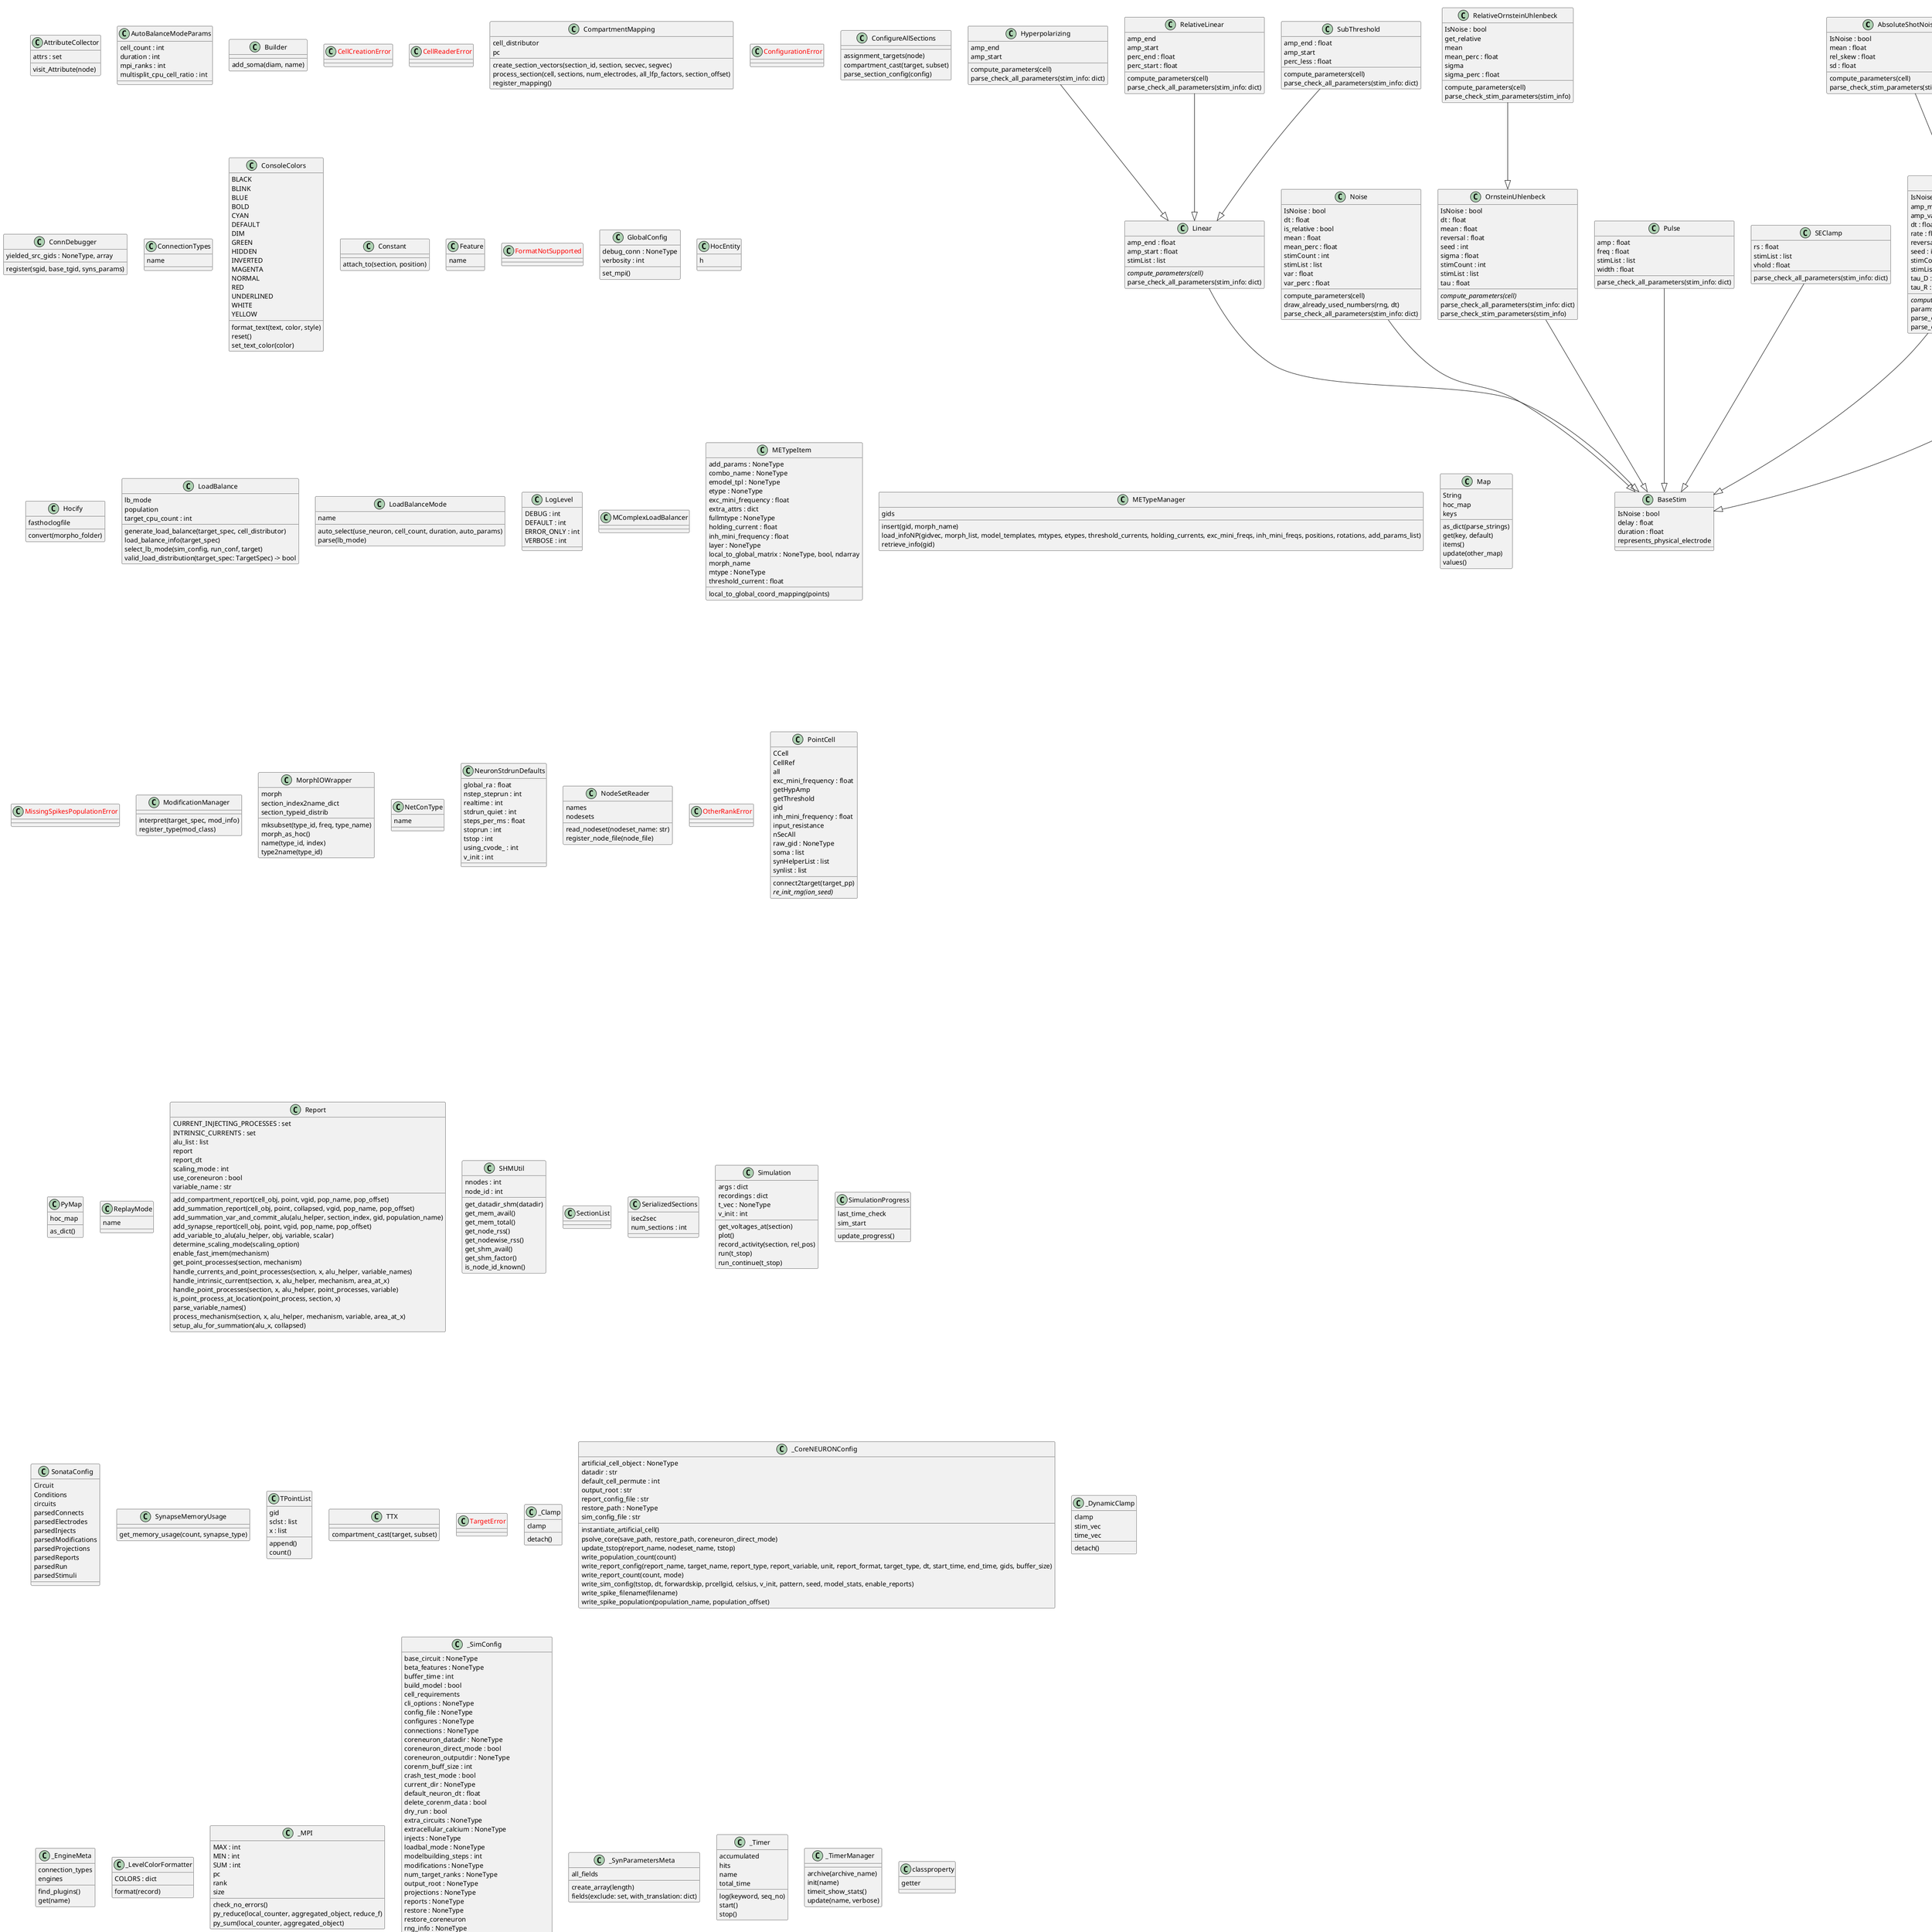 @startuml classes_neurodamus
set namespaceSeparator none
class "AbsoluteShotNoise" as neurodamus.stimulus_manager.AbsoluteShotNoise {
  IsNoise : bool
  mean : float
  rel_skew : float
  sd : float
  compute_parameters(cell)
  parse_check_stim_parameters(stim_info: dict)
}
class "AlphaSynapse" as neurodamus.core.synapses.AlphaSynapse {
  gmax : NoneType
  onset : NoneType
  tau : NoneType
}
class "ArtificialStim" as neurodamus.connection.ArtificialStim {
  netcons : list
  netstims : list
  restart_events()
}
class "Astrocyte" as neurodamus.ngv.Astrocyte {
  endfeet
  gid
  glut_list
  connect2target(target_pp)
  create_endfeet(size)
  getThreshold()
  getVersion()
  set_pointers()
}
class "AstrocyteManager" as neurodamus.ngv.AstrocyteManager {
  CellType
  post_stdinit()
}
class "AttributeCollector" as neurodamus.modification_manager.ConfigureAllSections.AttributeCollector {
  attrs : set
  visit_Attribute(node)
}
class "AutoBalanceModeParams" as neurodamus.core.configuration.LoadBalanceMode.AutoBalanceModeParams {
  cell_count : int
  duration : int
  mpi_ranks : int
  multisplit_cpu_cell_ratio : int
}
class "AxonSection" as neurodamus.core.cell.Cell.Builder.AxonSection {
}
class "BaseCell" as neurodamus.metype.BaseCell {
  CCell
  CellRef
  raw_gid : NoneType
  connect2target(target_pp)
  {abstract}re_init_rng(ion_seed)
}
class "BaseStim" as neurodamus.stimulus_manager.BaseStim {
  IsNoise : bool
  delay : float
  duration : float
  represents_physical_electrode
}
class "Builder" as neurodamus.core.cell.Cell.Builder {
  add_soma(diam, name)
}
class "Cell" as neurodamus.core.cell.Cell {
  Mechanisms
  all
  apical_dendrites
  axons
  builder
  dendrites
  gid : int
  soma
  add_synapse(src_seg, target_seg, syn_props_obj)
  add_synaptic_receptor(target_seg, syn_props_obj)
  connect_to(synapse_receptor, threshold, delay, weight)
  init_soma(diam, name)
  load_morphology(morpho_path, export_commands)
  section_info(section)
  show_topology()
}
class "<color:red>CellCreationError</color>" as neurodamus.core.cell.CellCreationError {
}
class "CellDistributor" as neurodamus.cell_distributor.CellDistributor {
  load_nodes(load_balancer)
}
class "CellManagerBase" as neurodamus.cell_distributor.CellManagerBase {
  CellType : NotImplementedType
  cells
  circuit_name
  circuit_target
  connection_managers
  gid2cell
  is_default
  is_virtual
  local_nodes
  pc
  population_name
  target_manager
  total_cells
  {abstract}enable_report(report_conf, target_name, use_coreneuron)
  finalize()
  getGidListForProcessor()
  get_cell(gid)
  get_cellref(gid)
  get_final_gids()
  is_initialized()
  load_artificial_cell(gid, artificial_cell)
  load_nodes(load_balancer)
  {abstract}post_stdinit()
  pre_stdinit()
  record_spikes(gids, append_spike_vecs)
  register_connection_manager(conn_manager: ConnectionManagerBase)
}
class "<color:red>CellReaderError</color>" as neurodamus.io.cell_readers.CellReaderError {
}
class "CellSynapse" as neurodamus.core.synapses.CellSynapse {
  get_netcon_conf()
  get_synpase_conf()
}
class "Cell_V6" as neurodamus.metype.Cell_V6 {
  exc_mini_frequency
  extra_attrs
  inh_mini_frequency
  local_to_global_matrix
  delete_axon()
  local_to_global_coord_mapping(points)
}
class "CircuitConfig" as neurodamus.core.configuration.CircuitConfig {
  CellLibraryFile : NoneType
  CircuitPath
  CircuitTarget : NoneType
  DetailedAxon : bool
  Engine : NoneType
  MEComboInfoFile : NoneType
  METypePath : NoneType
  MorphologyPath : NoneType
  MorphologyType : NoneType
  PopulationID : int
  nrnPath
}
class "CircuitManager" as neurodamus.node.CircuitManager {
  alias : dict
  base_cell_manager
  edge_managers : defaultdict
  global_manager
  global_target
  node_managers : dict
  virtual_node_managers : dict
  all_node_managers()
  all_synapse_managers()
  get_create_edge_manager(conn_type, source, destination, src_target, manager_args)
  get_edge_manager(source, destination, conn_type)
  get_edge_managers(source, destination)
  get_node_manager(name)
  get_population_offsets()
  get_virtual_population_offsets()
  has_population(pop_name)
  initialized()
  new_node_manager(circuit, target_manager, run_conf)
  new_node_manager_bare(circuit: CircuitConfig, target_manager, run_conf)
  read_population_offsets(read_virtual_pop)
  register_node_manager(cell_manager)
  unalias_pop_keys(source, destination)
  write_population_offsets()
}
class "CliOptions" as neurodamus.core.configuration.CliOptions {
  build_model : NoneType
  coreneuron_direct_mode : bool
  crash_test : bool
  dry_run : bool
  enable_coord_mapping : bool
  enable_shm : bool
  experimental_stims : bool
  keep_axon : bool
  keep_build : bool
  lb_mode : NoneType
  model_path : NoneType
  model_stats : bool
  modelbuilding_steps : NoneType
  num_target_ranks : NoneType
  output_path : NoneType
  restore : NoneType
  restrict_connectivity : int
  restrict_features
  restrict_node_populations
  restrict_stimulus
  save : bool
  save_time : NoneType
  simulate_model : bool
  simulator : NoneType
}
class "CompartmentMapping" as neurodamus.core.coreneuron_configuration.CompartmentMapping {
  cell_distributor
  pc
  create_section_vectors(section_id, section, secvec, segvec)
  process_section(cell, sections, num_electrodes, all_lfp_factors, section_offset)
  register_mapping()
}
class "ConductanceSource" as neurodamus.core.stimuli.ConductanceSource {
  attach_to(section, position)
}
class "ConfigT" as neurodamus.utils.pyutils.ConfigT {
  REQUIRED
  all
  apply(obj, subset, excludes)
  as_dict(subset, excludes)
  get()
  set_defaults()
}
class "<color:red>ConfigurationError</color>" as neurodamus.core.configuration.ConfigurationError {
}
class "ConfigureAllSections" as neurodamus.modification_manager.ConfigureAllSections {
  assignment_targets(node)
  compartment_cast(target, subset)
  parse_section_config(config)
}
class "ConnDebugger" as neurodamus.connection_manager.ConnectionManagerBase.ConnDebugger {
  yielded_src_gids : NoneType, array
  register(sgid, base_tgid, syns_params)
}
class "Connection" as neurodamus.connection.Connection {
  ConnUtils : NoneType
  locked : bool
  minis_spont_rate : NoneType
  sections_with_synapses
  add_single(cell_manager, syn_params, syn_id)
  add_synapse(syn_tpoints, params_obj, syn_id)
  add_synapse_configuration(configuration)
  add_synapses(target_manager, synapses_params, base_id)
  configure_synapses(configuration)
  disable(set_zero_conductance)
  enable()
  finalize(cell, base_seed)
  finalize_gap_junctions(cell, offset, end_offset)
  override_mod(mod_override)
  replay(tvec, start_delay)
  restart_events()
  update_weights(weight, update_also_replay_netcons)
}
class "ConnectionBase" as neurodamus.connection.ConnectionBase {
  locked : bool
  population_id
  sgid : int
  synapse_params
  synapses
  synapses_offset
  syndelay_override : NoneType
  tgid : int
  weight_factor : int
  add_delayed_weight(delay, weight)
  disable()
  enable()
  {abstract}finalize(cell, base_seed)
  netcon_set_type(netcon, syn_obj, nc_type)
  update_conductance(new_g)
  update_synapse_parameters()
  update_weights(weight)
}
class "ConnectionManagerBase" as neurodamus.connection_manager.ConnectionManagerBase {
  CONNECTIONS_TYPE : NoneType
  ConnectionSet
  SynapseReader
  cell_manager
  circuit_conf
  conn_factory
  connection_count
  current_population
  dst_node_population
  is_file_open
  src_cell_manager
  src_node_population
  src_pop_offset
  target_pop_offset
  all_connections()
  configure_connections(conn_conf)
  configure_group(conn_config, gidvec)
  configure_group_delayed(conn_config, gidvec)
  connect_all(weight_factor, only_gids)
  connect_group(conn_source, conn_destination, synapse_type_restrict, mod_override)
  create_connections(src_target, dst_target)
  delete(sgid, tgid, population_ids)
  delete_group(post_gids, pre_gids, population_ids)
  disable(sgid, tgid, also_zero_conductance, population_ids)
  disable_group(post_gids, pre_gids, also_zero_conductance, population_ids)
  finalize(base_seed, sim_corenrn)
  find_populations(population_ids)
  get_connections(post_gids, pre_gids, population_ids)
  get_disabled(post_gid)
  get_population(src_pop_id, dst_pop_id)
  get_target_connections(src_target_name, dst_target_name, selected_gids, conn_population)
  open_edge_location(syn_source, circuit_conf)
  open_synapse_file(synapse_file, edge_population)
  reenable(sgid, tgid, population_ids)
  reenable_all(post_gids)
  reenable_group(post_gids, pre_gids, population_ids)
  replay()
  restart_events()
  select_connection_set(src_pop_id, dst_pop_id)
  {abstract}setup_delayed_connection(conn_config)
  update_connections(src_target, dst_target, gidvec, syn_configure, weight)
}
class "ConnectionSet" as neurodamus.connection_manager.ConnectionSet {
  dst_id
  dst_name : NoneType
  src_id
  src_name : NoneType
  virtual_source : bool
  all_connections()
  count()
  delete(sgid, tgid)
  delete_group(post_gids, pre_gids)
  get(item)
  get_connection(sgid, tgid)
  get_connections(post_gids, pre_gids)
  get_or_create_connection(sgid, tgid)
  get_synapse_params_gid(target_gid)
  ids_match(population_ids, dst_second)
  is_default()
  items()
  store_connection(conn)
  target_gids()
}
class "ConnectionTypes" as neurodamus.io.sonata_config.ConnectionTypes {
  name
}
class "ConsoleColors" as neurodamus.utils.pyutils.ConsoleColors {
  BLACK
  BLINK
  BLUE
  BOLD
  CYAN
  DEFAULT
  DIM
  GREEN
  HIDDEN
  INVERTED
  MAGENTA
  NORMAL
  RED
  UNDERLINED
  WHITE
  YELLOW
  format_text(text, color, style)
  reset()
  set_text_color(color)
}
class "Constant" as neurodamus.core.stimuli.CurrentSource.Constant {
  attach_to(section, position)
}
class "CurrentSource" as neurodamus.core.stimuli.CurrentSource {
  attach_to(section, position)
}
class "CustomSynapseParameters" as neurodamus.io.synapse_reader.SonataReader._load_synapse_parameters.CustomSynapseParameters {
}
class "DendriteSection" as neurodamus.core.cell.Cell.Builder.DendriteSection {
}
class "DryRunStats" as neurodamus.utils.memory.DryRunStats {
  base_memory
  cell_memory_total : int
  metype_cell_syn_average : Counter
  metype_counts : Counter
  metype_memory : dict
  pop_metype_gids : dict
  simulation_estimate : float
  suggested_nodes : int
  synapse_counts : defaultdict
  synapse_memory_total : int
  add(other)
  check_all_buckets_have_gids(bucket_allocation, population, num_ranks, cycles)
  collect_all_mpi()
  collect_display_syn_counts()
  defaultdict_float()
  defaultdict_vector()
  display_node_suggestions()
  display_total()
  distribute_cells(num_ranks: int, cycles: int, metype_file, batch_size) -> Tuple[dict, dict, dict]
  distribute_cells_with_validation(num_ranks, cycles, metype_file) -> Tuple[dict, dict, dict]
  estimate_cell_memory() -> float
  export_cell_memory_usage()
  get_num_target_ranks(num_ranks)
  import_allocation_stats(filename, cycle_i, ignore_cache) -> dict
  suggest_nodes(margin)
  total_memory_available()
  try_import_cell_memory_usage()
  validate_inputs_distribute(num_ranks, batch_size)
}
class "EmptyCell" as neurodamus.metype.EmptyCell {
  gid
}
class "EngineBase" as neurodamus.core._engine.EngineBase {
  CellManagerCls : NoneType
  CircuitPrecedence : int
  ConnectionTypes : dict
  InnerConnectivityCls : NoneType
  new_cell_manager(circuit_conf, target_parser, run_conf)
  new_synapse_manager(circuit_conf, target_manager, cell_manager)
  report(target_parser, rep_target, corenrn_conf, cell_manager)
}
class "Exp2Syn" as neurodamus.core.synapses.Exp2Syn {
  tau1 : NoneType
  tau2 : NoneType
}
class "ExpSyn" as neurodamus.core.synapses.ExpSyn {
  tau : NoneType
}
class "Feature" as neurodamus.core.configuration.Feature {
  name
}
class "<color:red>FormatNotSupported</color>" as neurodamus.io.synapse_reader.FormatNotSupported {
}
class "GapJunctionConnParameters" as neurodamus.gap_junction.GapJunctionConnParameters {
  create_array(length)
}
class "GapJunctionManager" as neurodamus.gap_junction.GapJunctionManager {
  CONNECTIONS_TYPE : GapJunction
  SynapseReader
  holding_ic_per_gid : NoneType, dict
  seclamp_current_per_gid : NoneType, dict
  {abstract}configure_connections(conn_conf)
  create_connections()
  finalize()
  open_synapse_file(synapse_file)
}
class "GapJunctionSynapseReader" as neurodamus.gap_junction.GapJunctionSynapseReader {
  Parameters
  parameter_mapping : dict
}
class "GlioVascularManager" as neurodamus.ngv.GlioVascularManager {
  CONNECTIONS_TYPE : GlioVascular
  InnerConnectivityCls : NoneType
  create_connections()
  {abstract}finalize()
  open_edge_location(sonata_source, circuit_conf)
}
class "GlobalCellManager" as neurodamus.cell_distributor.GlobalCellManager {
  finalize()
  getGidListForProcessor()
  getPopulationInfo(gid)
  getSpGid(gid)
  get_cell(gid)
  get_cellref(gid)
  get_final_gids()
  register_manager(cell_manager)
}
class "GlobalConfig" as neurodamus.core.configuration.GlobalConfig {
  debug_conn : NoneType
  verbosity : int
  set_mpi()
}
class "GroupedMultiMap" as neurodamus.utils.multimap.GroupedMultiMap {
  flat_values()
  flatten()
  get(key, default)
  get_items(key)
  size()
}
class "HH" as neurodamus.core.mechanisms.HH {
  el : NoneType
  gkbar : NoneType
  gl : NoneType
  gnabar : NoneType
  h : NoneType
  ik : NoneType
  ina : NoneType
  m : NoneType
  n : NoneType
}
class "HocEntity" as neurodamus.core._neuron.HocEntity {
  h
}
class "Hocify" as neurodamus.hocify.Hocify {
  fasthoclogfile
  convert(morpho_folder)
}
class "Hyperpolarizing" as neurodamus.stimulus_manager.Hyperpolarizing {
  amp_end
  amp_start
  compute_parameters(cell)
  parse_check_all_parameters(stim_info: dict)
}
class "InhExcSpontMinis" as neurodamus.connection.InhExcSpontMinis {
  rate_vec_exc : NoneType
  rate_vec_inh
  create_on(conn, sec, position, syn_obj, syn_params)
  get_rate()
  has_data()
}
class "LFPManager" as neurodamus.lfp_manager.LFPManager {
  get_node_id_subsets(node_id, population_name)
  get_number_electrodes(gid, population_info)
  get_sonata_node_id(gid, population_info)
  load_lfp_config(lfp_weights_file, population_list)
  read_lfp_factors(gid, population_info)
}
class "Linear" as neurodamus.stimulus_manager.Linear {
  amp_end : float
  amp_start : float
  stimList : list
  {abstract}compute_parameters(cell)
  parse_check_all_parameters(stim_info: dict)
}
class "List" as neurodamus.utils.compat.List {
  count(obj)
  o(idx)
}
class "LoadBalance" as neurodamus.cell_distributor.LoadBalance {
  lb_mode
  population
  target_cpu_count : int
  generate_load_balance(target_spec, cell_distributor)
  load_balance_info(target_spec)
  select_lb_mode(sim_config, run_conf, target)
  valid_load_distribution(target_spec: TargetSpec) -> bool
}
class "LoadBalanceMode" as neurodamus.core.configuration.LoadBalanceMode {
  name
  auto_select(use_neuron, cell_count, duration, auto_params)
  parse(lb_mode)
}
class "LogLevel" as neurodamus.core.configuration.LogLevel {
  DEBUG : int
  DEFAULT : int
  ERROR_ONLY : int
  VERBOSE : int
}
class "MComplexLoadBalancer" as neurodamus.core._neuron.MComplexLoadBalancer {
}
class "METype" as neurodamus.metype.METype {
  KEEP_AXON_FLAG : int
  exc_mini_frequency : NoneType
  extra_attrs : NoneType
  gid
  inh_mini_frequency : NoneType
  morpho_extension : str
  synlist
  connect2target(target_pp)
  {abstract}delete_axon()
  getHypAmp()
  getThreshold()
  getVersion()
  re_init_rng(ion_seed)
  setHypAmp(value)
  setThreshold(value)
}
class "METypeEngine" as neurodamus.node.METypeEngine {
  CellManagerCls
  CircuitPrecedence : int
  ConnectionTypes : dict
  InnerConnectivityCls
}
class "METypeItem" as neurodamus.metype.METypeItem {
  add_params : NoneType
  combo_name : NoneType
  emodel_tpl : NoneType
  etype : NoneType
  exc_mini_frequency : float
  extra_attrs : dict
  fullmtype : NoneType
  holding_current : float
  inh_mini_frequency : float
  layer : NoneType
  local_to_global_matrix : NoneType, bool, ndarray
  morph_name
  mtype : NoneType
  threshold_current : float
  local_to_global_coord_mapping(points)
}
class "METypeManager" as neurodamus.metype.METypeManager {
  gids
  insert(gid, morph_name)
  load_infoNP(gidvec, morph_list, model_templates, mtypes, etypes, threshold_currents, holding_currents, exc_mini_freqs, inh_mini_freqs, positions, rotations, add_params_list)
  retrieve_info(gid)
}
class "Map" as neurodamus.utils.compat.Map {
  String
  hoc_map
  keys
  as_dict(parse_strings)
  get(key, default)
  items()
  update(other_map)
  values()
}
class "Mechanism" as neurodamus.core.mechanisms.Mechanism {
  HH : NoneType
  PAS : NoneType
  apply(obj_or_list)
}
class "<color:red>MissingSpikesPopulationError</color>" as neurodamus.replay.MissingSpikesPopulationError {
}
class "ModificationManager" as neurodamus.modification_manager.ModificationManager {
  interpret(target_spec, mod_info)
  register_type(mod_class)
}
class "ModulationConnParameters" as neurodamus.neuromodulation_manager.ModulationConnParameters {
}
class "MorphIOWrapper" as neurodamus.morphio_wrapper.MorphIOWrapper {
  morph
  section_index2name_dict
  section_typeid_distrib
  mksubset(type_id, freq, type_name)
  morph_as_hoc()
  name(type_id, index)
  type2name(type_id)
}
class "MultiMap" as neurodamus.utils.multimap.MultiMap {
  exists
  concat(v1, v2)
  data()
  find(key)
  get(key, default)
  get_items(key)
  items()
  keys()
  sort_together(np_keys, values)
  values()
}
class "NGVEngine" as neurodamus.ngv.NGVEngine {
  CellManagerCls
  ConnectionTypes : dict
}
class "NetConType" as neurodamus.connection.NetConType {
  name
}
class "NeuroGliaConnManager" as neurodamus.ngv.NeuroGliaConnManager {
  CONNECTIONS_TYPE : NeuroGlial
  SynapseReader
  conn_factory
  finalize(base_Seed)
}
class "NeuroGliaConnParameters" as neurodamus.ngv.NeuroGliaConnParameters {
}
class "NeuroGlialConnection" as neurodamus.ngv.NeuroGlialConnection {
  neurons_attached : set
  neurons_not_found : set
  add_synapse(syn_tpoints, params_obj, syn_id)
  finalize(astrocyte, base_Seed)
}
class "NeuroGlialSynapseReader" as neurodamus.ngv.NeuroGlialSynapseReader {
  LOOKUP_BY_TARGET_IDS : bool
  Parameters
  custom_parameters : set
}
class "NeuroModulationConnection" as neurodamus.neuromodulation_manager.NeuroModulationConnection {
  neuromod_dtc
  neuromod_strength
  finalize(cell, base_seed)
}
class "NeuroModulationManager" as neurodamus.neuromodulation_manager.NeuroModulationManager {
  CONNECTIONS_TYPE : NeuroModulation
  SynapseReader
  conn_factory
}
class "NeuroModulationSynapseReader" as neurodamus.neuromodulation_manager.NeuroModulationSynapseReader {
  Parameters
  custom_parameters : set
}
class "Neurodamus" as neurodamus.node.Neurodamus {
  init()
  run(cleanup)
}
class "NeuronStdrunDefaults" as neurodamus.core.configuration.NeuronStdrunDefaults {
  global_ra : float
  nstep_steprun : int
  realtime : int
  stdrun_quiet : int
  steps_per_ms : float
  stoprun : int
  tstop : int
  using_cvode_ : int
  v_init : int
}
class "NoRestriction" as neurodamus.core.configuration.CliOptions.NoRestriction {
}
class "Node" as neurodamus.node.Node {
  ReportParams : ReportParams
  circuits
  reports
  stim_manager
  stims
  syn_total_memory : NoneType
  target_manager
  all_circuits(exclude_disabled)
  cleanup()
  clear_model(avoid_creating_objs, avoid_clearing_queues)
  compute_load_balance()
  create_cells(load_balance)
  create_synapses()
  dump_cell_config()
  dump_circuit_config(suffix)
  enable_modifications()
  enable_replay()
  enable_reports()
  enable_stimulus()
  execute_neuron_configures()
  load_targets()
  run_all()
  sim_init(corenrn_gen)
  solve(tstop)
  sonata_spikes()
}
class "NodeSet" as neurodamus.core.nodeset.NodeSet {
  meta
  add_gids(gids, gid_info)
  clear_cell_info()
  extend(other)
  intersection(other, raw_gids)
  items(final_gid)
  raw_gids()
}
class "NodeSetReader" as neurodamus.target_manager.NodeSetReader {
  names
  nodesets
  read_nodeset(nodeset_name: str)
  register_node_file(node_file)
}
class "NodesetTarget" as neurodamus.target_manager.NodesetTarget {
  local_nodes : NoneType
  name
  nodesets : List[_NodeSetBase]
  population_names
  populations
  append_nodeset(nodeset: NodeSet)
  generate_subtargets(n_parts)
  getPointList(cell_manager)
  get_gids()
  get_hoc_target()
  get_local_gids(raw_gids)
  get_raw_gids()
  gid_count()
  is_void()
  make_subtarget(pop_name)
  update_local_nodes(local_nodes)
}
class "Noise" as neurodamus.stimulus_manager.Noise {
  IsNoise : bool
  dt : float
  is_relative : bool
  mean : float
  mean_perc : float
  stimCount : int
  stimList : list
  var : float
  var_perc : float
  compute_parameters(cell)
  draw_already_used_numbers(rng, dt)
  parse_check_all_parameters(stim_info: dict)
}
class "OrnsteinUhlenbeck" as neurodamus.stimulus_manager.OrnsteinUhlenbeck {
  IsNoise : bool
  dt : float
  mean : float
  reversal : float
  seed : int
  sigma : float
  stimCount : int
  stimList : list
  tau : float
  {abstract}compute_parameters(cell)
  parse_check_all_parameters(stim_info: dict)
  parse_check_stim_parameters(stim_info)
}
class "<color:red>OtherRankError</color>" as neurodamus.core._mpi.OtherRankError {
}
class "PAS" as neurodamus.core.mechanisms.PAS {
  e : NoneType
  g : NoneType
  i : NoneType
}
class "PointCell" as neurodamus.metype.PointCell {
  CCell
  CellRef
  all
  exc_mini_frequency : float
  getHypAmp
  getThreshold
  gid
  inh_mini_frequency : float
  input_resistance
  nSecAll
  raw_gid : NoneType
  soma : list
  synHelperList : list
  synlist : list
  connect2target(target_pp)
  {abstract}re_init_rng(ion_seed)
}
class "PopulationNodes" as neurodamus.core.nodeset.PopulationNodes {
  max_gid : int
  name
  nodesets
  offset : int
  all()
  create_pop(population_name)
  freeze_offsets()
  get(population_name)
  offset_freezer()
  register(population, nodeset)
  reset()
}
class "Progress" as neurodamus.utils.progressbar.Progress {
  completion_ratio
  progress
  time_taken
  iter(iterable, end, start)
  iteritems(iterable)
  itervalues(iterable)
  reset()
}
class "ProgressBar" as neurodamus.utils.progressbar.ProgressBar {
  progress
  show_progress()
}
class "ProgressBarRank0" as neurodamus.core._utils.ProgressBarRank0 {
}
class "Pulse" as neurodamus.stimulus_manager.Pulse {
  amp : float
  freq : float
  stimList : list
  width : float
  parse_check_all_parameters(stim_info: dict)
}
class "PyMap" as neurodamus.utils.compat.PyMap {
  hoc_map
  as_dict()
}
class "RNG" as neurodamus.core.random.RNG {
  create(ids, seed)
}
class "RNGConfig" as neurodamus.core.configuration.RNGConfig {
  IonChannelSeed : NoneType
  MinisSeed : NoneType
  StimulusSeed : NoneType
  SynapseSeed : NoneType
  global_seed : NoneType
}
class "Random123" as neurodamus.core.random.Random123 {
}
class "RelativeLinear" as neurodamus.stimulus_manager.RelativeLinear {
  amp_end
  amp_start
  perc_end : float
  perc_start : float
  compute_parameters(cell)
  parse_check_all_parameters(stim_info: dict)
}
class "RelativeOrnsteinUhlenbeck" as neurodamus.stimulus_manager.RelativeOrnsteinUhlenbeck {
  IsNoise : bool
  get_relative
  mean
  mean_perc : float
  sigma
  sigma_perc : float
  compute_parameters(cell)
  parse_check_stim_parameters(stim_info)
}
class "RelativeShotNoise" as neurodamus.stimulus_manager.RelativeShotNoise {
  IsNoise : bool
  get_relative
  mean_perc : float
  rel_skew : float
  sd_perc : float
  compute_parameters(cell)
  parse_check_stim_parameters(stim_info: dict)
}
class "ReplayMode" as neurodamus.connection.ReplayMode {
  name
}
class "ReplayStim" as neurodamus.connection.ReplayStim {
  time_vec : NoneType
  add_spikes(hoc_tvec)
  create_on(conn, sec, syn_obj, syn_params)
  has_data()
}
class "Report" as neurodamus.report.Report {
  CURRENT_INJECTING_PROCESSES : set
  INTRINSIC_CURRENTS : set
  alu_list : list
  report
  report_dt
  scaling_mode : int
  use_coreneuron : bool
  variable_name : str
  add_compartment_report(cell_obj, point, vgid, pop_name, pop_offset)
  add_summation_report(cell_obj, point, collapsed, vgid, pop_name, pop_offset)
  add_summation_var_and_commit_alu(alu_helper, section_index, gid, population_name)
  add_synapse_report(cell_obj, point, vgid, pop_name, pop_offset)
  add_variable_to_alu(alu_helper, obj, variable, scalar)
  determine_scaling_mode(scaling_option)
  enable_fast_imem(mechanism)
  get_point_processes(section, mechanism)
  handle_currents_and_point_processes(section, x, alu_helper, variable_names)
  handle_intrinsic_current(section, x, alu_helper, mechanism, area_at_x)
  handle_point_processes(section, x, alu_helper, point_processes, variable)
  is_point_process_at_location(point_process, section, x)
  parse_variable_names()
  process_mechanism(section, x, alu_helper, mechanism, variable, area_at_x)
  setup_alu_for_summation(alu_x, collapsed)
}
class "SEClamp" as neurodamus.stimulus_manager.SEClamp {
  rs : float
  stimList : list
  vhold : float
  parse_check_all_parameters(stim_info: dict)
}
class "SHMUtil" as neurodamus.core._shmutils.SHMUtil {
  nnodes : int
  node_id : int
  get_datadir_shm(datadir)
  get_mem_avail()
  get_mem_total()
  get_node_rss()
  get_nodewise_rss()
  get_shm_avail()
  get_shm_factor()
  is_node_id_known()
}
class "Section" as neurodamus.core.cell.Cell.Builder.Section {
  APICAL_DENDRITE : int
  AXON : int
  DENDRITE : int
  SOMA : int
  parent : NoneType, bool
  sec_type : NoneType
  sub_nodes : list
  this
  add(name, length, n_segments)
  add_axon(name, length, n_segments)
  add_dendrite(name, length, n_segments, apical)
  append(name, length, n_segments)
  append_axon(name, length, n_segments)
  append_dendrite(name, length, n_segments, apical)
  attach()
  chain()
  create()
  get_root()
  set_parent(parent)
}
class "SectionList" as neurodamus.core.cell.SectionList {
}
class "SelectionNodeSet" as neurodamus.core.nodeset.SelectionNodeSet {
  final_gids_iter()
  intersection(other: _NodeSetBase, raw_gids, _quick_check)
  intersects(other)
  raw_gids()
  raw_gids_iter()
}
class "SerializedSections" as neurodamus.target_manager.SerializedSections {
  isec2sec
  num_sections : int
}
class "ShotNoise" as neurodamus.stimulus_manager.ShotNoise {
  IsNoise : bool
  amp_mean : float
  amp_var : float
  dt : float
  rate : float
  reversal : float
  seed : int
  stimCount : int
  stimList : list
  tau_D : float
  tau_R : float
  {abstract}compute_parameters(cell)
  params_from_mean_sd(mean, sd)
  parse_check_all_parameters(stim_info: dict)
  parse_check_stim_parameters(stim_info: dict)
}
class "SignalSource" as neurodamus.core.stimuli.SignalSource {
  stim_vec
  time_vec
  add_noise(mean, variance, duration, dt)
  add_ornstein_uhlenbeck(tau, sigma, mean, duration, dt)
  add_pulse(max_amp, duration)
  add_pulses(pulse_duration, amp)
  add_ramp(amp1, amp2, duration)
  add_segment(amp, duration, amp2)
  add_shot_noise(tau_D, tau_R, rate, amp_mean, amp_var, duration, dt)
  add_sin(amp, total_duration, freq, step)
  {abstract}add_sinspec(start, dur)
  add_train(amp, frequency, pulse_duration, total_duration)
  delay(duration)
  noise(mean, variance, duration, dt, base_amp)
  ornstein_uhlenbeck(tau, sigma, mean, duration, dt, base_amp)
  plot(ylims)
  pulse(max_amp, duration, base_amp)
  ramp(amp1, amp2, duration, base_amp)
  reset()
  shot_noise(tau_D, tau_R, rate, amp_mean, var, duration, dt, base_amp)
  sin(amp, total_duration, freq, step, base_amp)
  train(amp, frequency, pulse_duration, total_duration, base_amp)
}
class "Simulation" as neurodamus.core._neuron.Simulation {
  args : dict
  recordings : dict
  t_vec : NoneType
  v_init : int
  get_voltages_at(section)
  plot()
  record_activity(section, rel_pos)
  run(t_stop)
  run_continue(t_stop)
}
class "SimulationProgress" as neurodamus.core._utils.SimulationProgress {
  last_time_check
  sim_start
  update_progress()
}
class "Sinusoidal" as neurodamus.stimulus_manager.Sinusoidal {
  amp : float
  dt : float
  freq : float
  stimList : list
  parse_check_all_parameters(stim_info: dict)
}
class "SonataConfig" as neurodamus.io.sonata_config.SonataConfig {
  Circuit
  Conditions
  circuits
  parsedConnects
  parsedElectrodes
  parsedInjects
  parsedModifications
  parsedProjections
  parsedReports
  parsedRun
  parsedStimuli
}
class "SonataReader" as neurodamus.io.synapse_reader.SonataReader {
  EMPTY_DATA : dict
  LOOKUP_BY_TARGET_IDS : bool
  Parameters
  SYNAPSE_INDEX_NAMES : tuple
  custom_parameters : set
  parameter_mapping : dict
  get_conn_counts(tgids)
  get_counts(tgids)
  get_property(gid, field_name)
  has_nrrp()
  has_property(field_name)
  preload_data(gids, minimal_mode)
}
class "SpikeManager" as neurodamus.replay.SpikeManager {
  dump_ascii(f, gid_offset)
  filter_map(pre_gids)
  get_map()
  open_spike_file(filename, delay, population)
}
class "SpontMinis" as neurodamus.connection.SpontMinis {
  rate
  rate_vec : NoneType
  tbins_vec : NoneType
  create_on(conn, sec, position, syn_obj, syn_params, base_seed, _rate_vec)
  get_rate()
  has_data()
  set_rate(rate)
}
class "StimulusManager" as neurodamus.stimulus_manager.StimulusManager {
  interpret(target_spec, stim_info)
  interpret_extracellulars(injects, stimuli)
  register_type(stim_class)
  reset_helpers()
  saveStatePreparation(ss_obj)
}
class "SubThreshold" as neurodamus.stimulus_manager.SubThreshold {
  amp_end : float
  amp_start
  perc_less : float
  compute_parameters(cell)
  parse_check_all_parameters(stim_info: dict)
}
class "SynapseMemoryUsage" as neurodamus.utils.memory.SynapseMemoryUsage {
  get_memory_usage(count, synapse_type)
}
class "SynapseParameters" as neurodamus.io.synapse_reader.SynapseParameters {
  create_array(length)
}
class "SynapseReader" as neurodamus.io.synapse_reader.SynapseReader {
  configure_override(mod_override)
  create(syn_src, population)
  get_synapse_parameters(gid)
  {abstract}has_nrrp()
  {abstract}has_property(field_name)
  {abstract}preload_data(ids)
}
class "SynapseRuleManager" as neurodamus.connection_manager.SynapseRuleManager {
  CONNECTIONS_TYPE : Synaptic
  finalize(base_seed, sim_corenrn)
  replay(spike_manager, src_target_name, dst_target_name, start_delay)
  setup_delayed_connection(conn_config)
}
class "TPointList" as neurodamus.target_manager.TPointList {
  gid
  sclst : list
  x : list
  append()
  count()
}
class "TTX" as neurodamus.modification_manager.TTX {
  compartment_cast(target, subset)
}
class "<color:red>TargetError</color>" as neurodamus.target_manager.TargetError {
}
class "TargetManager" as neurodamus.target_manager.TargetManager {
  local_nodes : list
  clear_simulation_data()
  create_global_target()
  getMETypes(target_name)
  getPointList(target)
  get_target(target_spec: TargetSpec, target_pop)
  gid_to_sections(gid)
  intersecting(target1, target2)
  load_targets(circuit)
  location_to_point(gid, isec, ipt, offset)
  pathways_overlap(conn1, conn2, equal_only)
  register_cell_manager(cell_manager)
  register_local_nodes(local_nodes)
  register_target(target)
}
class "TargetSpec" as neurodamus.target_manager.TargetSpec {
  GLOBAL_TARGET_NAME : str
  is_full
  name : NoneType
  population : NoneType
  simple_name
  disjoint_populations(other)
  matches(pop, target_name)
  overlap(other)
  overlap_byname(other)
}
class "Vector" as neurodamus.utils.compat.Vector {
  x
  as_hoc()
  size()
}
class "VirtualCellPopulation" as neurodamus.cell_distributor.VirtualCellPopulation {
  circuit_target : NoneType
  is_default
  is_virtual
  local_nodes
  population_name
}
class "VirtualSpikeSource" as neurodamus.core.synapses.VirtualSpikeSource {
  interval : NoneType
  noise : NoneType
  number : NoneType
  start : NoneType
  connect_to(synapse_receptor, weight, threshold, delay)
}
class "WeakList" as neurodamus.utils.pyutils.WeakList {
  append(item)
}
class "_CellManager" as neurodamus.cell_distributor._CellManager {
  getCell(gid)
  {abstract}getGidListForProcessor()
  getMEType(gid)
  {abstract}get_cell(gid)
  get_cellref(gid)
  {abstract}get_final_gids()
}
class "_Clamp" as neurodamus.core.stimuli.CurrentSource._Clamp {
  clamp
  detach()
}
class "_ConfigFlag" as neurodamus.utils.pyutils.ConfigT._ConfigFlag {
}
class "_CoreNEURONConfig" as neurodamus.core.coreneuron_configuration._CoreNEURONConfig {
  artificial_cell_object : NoneType
  datadir : str
  default_cell_permute : int
  output_root : str
  report_config_file : str
  restore_path : NoneType
  sim_config_file : str
  instantiate_artificial_cell()
  psolve_core(save_path, restore_path, coreneuron_direct_mode)
  update_tstop(report_name, nodeset_name, tstop)
  write_population_count(count)
  write_report_config(report_name, target_name, report_type, report_variable, unit, report_format, target_type, dt, start_time, end_time, gids, buffer_size)
  write_report_count(count, mode)
  write_sim_config(tstop, dt, forwardskip, prcellgid, celsius, v_init, pattern, seed, model_stats, enable_reports)
  write_spike_filename(filename)
  write_spike_population(population_name, population_offset)
}
class "_DynamicClamp" as neurodamus.core.stimuli.ConductanceSource._DynamicClamp {
  clamp
  stim_vec
  time_vec
  detach()
}
class "_EngineMeta" as neurodamus.core._engine._EngineMeta {
  connection_types
  engines
  find_plugins()
  get(name)
}
class "_LevelColorFormatter" as neurodamus.utils.logging._LevelColorFormatter {
  COLORS : dict
  format(record)
}
class "_MPI" as neurodamus.core._mpi._MPI {
  MAX : int
  MIN : int
  SUM : int
  pc
  rank
  size
  check_no_errors()
  py_reduce(local_counter, aggregated_object, reduce_f)
  py_sum(local_counter, aggregated_object)
}
class "_NeurodamusCore" as neurodamus.core._neurodamus._NeurodamusCore {
  dt
  pc
  t : float, int
  h()
  init()
}
class "_Neuron" as neurodamus.core._neuron._Neuron {
  HocEntity : NoneType
  LoadBalance : NoneType
  Section : NoneType
  Segment : NoneType
  Simulation : NoneType
  h()
  load_dll(dll_path)
  load_hoc(mod_name)
  require()
  run_sim(t_stop)
  section_in_stack(sec)
}
class "_NodeSetBase" as neurodamus.core.nodeset._NodeSetBase {
  max_gid
  offset
  population_name
  final_gids()
  intersection(_other, _raw_gids)
  intersects(other)
  raw_gids()
  register_global(population_name, is_base_pop)
  unregister_all()
}
class "_SimConfig" as neurodamus.core.configuration._SimConfig {
  base_circuit : NoneType
  beta_features : NoneType
  buffer_time : int
  build_model : bool
  cell_requirements
  cli_options : NoneType
  config_file : NoneType
  configures : NoneType
  connections : NoneType
  coreneuron_datadir : NoneType
  coreneuron_direct_mode : bool
  coreneuron_outputdir : NoneType
  corenrn_buff_size : int
  crash_test_mode : bool
  current_dir : NoneType
  default_neuron_dt : float
  delete_corenrn_data : bool
  dry_run : bool
  extra_circuits : NoneType
  extracellular_calcium : NoneType
  injects : NoneType
  loadbal_mode : NoneType
  modelbuilding_steps : int
  modifications : NoneType
  num_target_ranks : NoneType
  output_root : NoneType
  projections : NoneType
  reports : NoneType
  restore : NoneType
  restore_coreneuron
  rng_info : NoneType
  run_conf : NoneType
  save : NoneType
  save_time : NoneType
  secondorder : NoneType
  simulate_model : bool
  simulation_config_dir : NoneType
  sonata_circuits : NoneType
  spike_location : str
  spike_threshold : int
  stimuli : NoneType
  synapse_options : dict
  use_coreneuron : bool
  use_neuron : bool
  check_cell_requirements(target_manager)
  check_connections_configure(target_manager)
  get_stim_inject(stim_name)
  init(config_file, cli_options)
  requisitor(f)
  update_connection_blocks(alias)
  validator(f)
}
class "_SpikeSource" as neurodamus.core.synapses._SpikeSource {
  {abstract}connect_to(synapse_receptor, weights, threshold, delay)
}
class "_SynParametersMeta" as neurodamus.io.synapse_reader._SynParametersMeta {
  all_fields
  create_array(length)
  fields(exclude: set, with_translation: dict)
}
class "_SynapseReceptor" as neurodamus.core.synapses._SynapseReceptor {
  e : NoneType
  i : NoneType
  create_on()
}
class "_TargetInterface" as neurodamus.target_manager._TargetInterface {
  {abstract}append_nodeset(nodeset: NodeSet)
  contains(items, raw_gids)
  {abstract}generate_subtargets(n_parts)
  {abstract}get_gids()
  {abstract}get_hoc_target()
  {abstract}get_raw_gids()
  {abstract}gid_count()
  intersects(other)
  {abstract}is_void()
  {abstract}make_subtarget(pop_name)
  {abstract}update_local_nodes(_local_nodes)
}
class "_Timer" as neurodamus.utils.timeit._Timer {
  accumulated
  hits
  name
  total_time
  log(keyword, seq_no)
  start()
  stop()
}
class "_TimerManager" as neurodamus.utils.timeit._TimerManager {
  archive(archive_name)
  init(name)
  timeit_show_stats()
  update(name, verbose)
}
class "classproperty" as neurodamus.utils.pyutils.classproperty {
  getter
}
class "run_only_rank0" as neurodamus.core._utils.run_only_rank0 {
  nested_depth : int
}
class "timeit" as neurodamus.utils.timeit.timeit {
  curr_path : list
}
neurodamus.cell_distributor.CellDistributor --|> neurodamus.cell_distributor.CellManagerBase
neurodamus.cell_distributor.CellManagerBase --|> neurodamus.cell_distributor._CellManager
neurodamus.cell_distributor.GlobalCellManager --|> neurodamus.cell_distributor._CellManager
neurodamus.connection.Connection --|> neurodamus.connection.ConnectionBase
neurodamus.connection.InhExcSpontMinis --|> neurodamus.connection.SpontMinis
neurodamus.connection.ReplayStim --|> neurodamus.connection.ArtificialStim
neurodamus.connection.SpontMinis --|> neurodamus.connection.ArtificialStim
neurodamus.connection_manager.SynapseRuleManager --|> neurodamus.connection_manager.ConnectionManagerBase
neurodamus.core._neurodamus._NeurodamusCore --|> neurodamus.core._neuron._Neuron
neurodamus.core._utils.ProgressBarRank0 --|> neurodamus.utils.progressbar.Progress
neurodamus.core.cell.Cell --|> neurodamus.core.synapses._SpikeSource
neurodamus.core.cell.Cell.Builder.AxonSection --|> neurodamus.core.cell.Cell.Builder.Section
neurodamus.core.cell.Cell.Builder.DendriteSection --|> neurodamus.core.cell.Cell.Builder.Section
neurodamus.core.configuration.CircuitConfig --|> neurodamus.utils.pyutils.ConfigT
neurodamus.core.configuration.CliOptions --|> neurodamus.utils.pyutils.ConfigT
neurodamus.core.configuration.RNGConfig --|> neurodamus.utils.pyutils.ConfigT
neurodamus.core.mechanisms.HH --|> neurodamus.core.mechanisms.Mechanism
neurodamus.core.mechanisms.Mechanism --|> neurodamus.utils.pyutils.ConfigT
neurodamus.core.mechanisms.PAS --|> neurodamus.core.mechanisms.Mechanism
neurodamus.core.nodeset.NodeSet --|> neurodamus.core.nodeset._NodeSetBase
neurodamus.core.nodeset.SelectionNodeSet --|> neurodamus.core.nodeset._NodeSetBase
neurodamus.core.random.Random123 --|> neurodamus.core.random.RNG
neurodamus.core.stimuli.ConductanceSource --|> neurodamus.core.stimuli.SignalSource
neurodamus.core.stimuli.CurrentSource --|> neurodamus.core.stimuli.SignalSource
neurodamus.core.synapses.AlphaSynapse --|> neurodamus.core.synapses._SynapseReceptor
neurodamus.core.synapses.CellSynapse --|> neurodamus.core.synapses._SpikeSource
neurodamus.core.synapses.CellSynapse --|> neurodamus.core.synapses._SynapseReceptor
neurodamus.core.synapses.Exp2Syn --|> neurodamus.core.synapses._SynapseReceptor
neurodamus.core.synapses.ExpSyn --|> neurodamus.core.synapses._SynapseReceptor
neurodamus.core.synapses.VirtualSpikeSource --|> neurodamus.core.synapses._SpikeSource
neurodamus.core.synapses.VirtualSpikeSource --|> neurodamus.utils.pyutils.ConfigT
neurodamus.core.synapses._SynapseReceptor --|> neurodamus.utils.pyutils.ConfigT
neurodamus.gap_junction.GapJunctionConnParameters --|> neurodamus.io.synapse_reader.SynapseParameters
neurodamus.gap_junction.GapJunctionManager --|> neurodamus.connection_manager.ConnectionManagerBase
neurodamus.gap_junction.GapJunctionSynapseReader --|> neurodamus.io.synapse_reader.SonataReader
neurodamus.io.synapse_reader.SonataReader --|> neurodamus.io.synapse_reader.SynapseReader
neurodamus.io.synapse_reader.SonataReader._load_synapse_parameters.CustomSynapseParameters --|> neurodamus.io.synapse_reader.SynapseParameters
neurodamus.metype.Cell_V6 --|> neurodamus.metype.METype
neurodamus.metype.EmptyCell --|> neurodamus.metype.BaseCell
neurodamus.metype.METype --|> neurodamus.metype.BaseCell
neurodamus.neuromodulation_manager.ModulationConnParameters --|> neurodamus.io.synapse_reader.SynapseParameters
neurodamus.neuromodulation_manager.NeuroModulationConnection --|> neurodamus.connection.Connection
neurodamus.neuromodulation_manager.NeuroModulationManager --|> neurodamus.connection_manager.SynapseRuleManager
neurodamus.neuromodulation_manager.NeuroModulationSynapseReader --|> neurodamus.io.synapse_reader.SonataReader
neurodamus.ngv.Astrocyte --|> neurodamus.metype.BaseCell
neurodamus.ngv.AstrocyteManager --|> neurodamus.cell_distributor.CellDistributor
neurodamus.ngv.GlioVascularManager --|> neurodamus.connection_manager.ConnectionManagerBase
neurodamus.ngv.NGVEngine --|> neurodamus.core._engine.EngineBase
neurodamus.ngv.NeuroGliaConnManager --|> neurodamus.connection_manager.ConnectionManagerBase
neurodamus.ngv.NeuroGliaConnParameters --|> neurodamus.io.synapse_reader.SynapseParameters
neurodamus.ngv.NeuroGlialConnection --|> neurodamus.connection.Connection
neurodamus.ngv.NeuroGlialSynapseReader --|> neurodamus.io.synapse_reader.SonataReader
neurodamus.node.METypeEngine --|> neurodamus.core._engine.EngineBase
neurodamus.node.Neurodamus --|> neurodamus.node.Node
neurodamus.stimulus_manager.AbsoluteShotNoise --|> neurodamus.stimulus_manager.ShotNoise
neurodamus.stimulus_manager.Hyperpolarizing --|> neurodamus.stimulus_manager.Linear
neurodamus.stimulus_manager.Linear --|> neurodamus.stimulus_manager.BaseStim
neurodamus.stimulus_manager.Noise --|> neurodamus.stimulus_manager.BaseStim
neurodamus.stimulus_manager.OrnsteinUhlenbeck --|> neurodamus.stimulus_manager.BaseStim
neurodamus.stimulus_manager.Pulse --|> neurodamus.stimulus_manager.BaseStim
neurodamus.stimulus_manager.RelativeLinear --|> neurodamus.stimulus_manager.Linear
neurodamus.stimulus_manager.RelativeOrnsteinUhlenbeck --|> neurodamus.stimulus_manager.OrnsteinUhlenbeck
neurodamus.stimulus_manager.RelativeShotNoise --|> neurodamus.stimulus_manager.ShotNoise
neurodamus.stimulus_manager.SEClamp --|> neurodamus.stimulus_manager.BaseStim
neurodamus.stimulus_manager.ShotNoise --|> neurodamus.stimulus_manager.BaseStim
neurodamus.stimulus_manager.Sinusoidal --|> neurodamus.stimulus_manager.BaseStim
neurodamus.stimulus_manager.SubThreshold --|> neurodamus.stimulus_manager.Linear
neurodamus.target_manager.NodesetTarget --|> neurodamus.target_manager._TargetInterface
neurodamus.utils.multimap.GroupedMultiMap --|> neurodamus.utils.multimap.MultiMap
neurodamus.utils.progressbar.ProgressBar --|> neurodamus.utils.progressbar.Progress
neurodamus.cell_distributor.CellDistributor --* neurodamus.node.METypeEngine : CellManagerCls
neurodamus.cell_distributor.GlobalCellManager --* neurodamus.node.CircuitManager : global_manager
neurodamus.connection.Connection --* neurodamus.connection_manager.ConnectionManagerBase : conn_factory
neurodamus.connection.InhExcSpontMinis --* neurodamus.connection.Connection : _spont_minis
neurodamus.connection.ReplayStim --* neurodamus.connection.Connection : _replay
neurodamus.connection.SpontMinis --* neurodamus.connection.Connection : _spont_minis
neurodamus.connection_manager.ConnectionSet --* neurodamus.connection_manager.ConnectionManagerBase : _cur_population
neurodamus.connection_manager.ConnectionSet --* neurodamus.connection_manager.ConnectionManagerBase : ConnectionSet
neurodamus.connection_manager.SynapseRuleManager --* neurodamus.node.METypeEngine : InnerConnectivityCls
neurodamus.core.configuration.CliOptions.NoRestriction --* neurodamus.core.configuration.CliOptions : restrict_features
neurodamus.core.configuration.CliOptions.NoRestriction --* neurodamus.core.configuration.CliOptions : restrict_node_populations
neurodamus.core.configuration.CliOptions.NoRestriction --* neurodamus.core.configuration.CliOptions : restrict_stimulus
neurodamus.core.mechanisms.Mechanism --* neurodamus.core.cell.Cell : Mechanisms
neurodamus.core.nodeset.NodeSet --* neurodamus.cell_distributor.CellManagerBase : _local_nodes
neurodamus.core.nodeset.NodeSet --* neurodamus.cell_distributor.VirtualCellPopulation : local_nodes
neurodamus.core.nodeset.PopulationNodes --* neurodamus.core.nodeset._NodeSetBase : _population_group
neurodamus.gap_junction.GapJunctionConnParameters --* neurodamus.gap_junction.GapJunctionSynapseReader : Parameters
neurodamus.gap_junction.GapJunctionSynapseReader --* neurodamus.gap_junction.GapJunctionManager : SynapseReader
neurodamus.io.synapse_reader.SonataReader --* neurodamus.connection_manager.ConnectionManagerBase : _synapse_reader
neurodamus.io.synapse_reader.SynapseParameters --* neurodamus.io.synapse_reader.SonataReader : Parameters
neurodamus.io.synapse_reader.SynapseReader --* neurodamus.connection_manager.ConnectionManagerBase : _synapse_reader
neurodamus.io.synapse_reader.SynapseReader --* neurodamus.connection_manager.ConnectionManagerBase : SynapseReader
neurodamus.lfp_manager.LFPManager --* neurodamus.cell_distributor.GlobalCellManager : _lfp_manager
neurodamus.neuromodulation_manager.ModulationConnParameters --* neurodamus.neuromodulation_manager.NeuroModulationSynapseReader : Parameters
neurodamus.neuromodulation_manager.NeuroModulationConnection --* neurodamus.neuromodulation_manager.NeuroModulationManager : conn_factory
neurodamus.neuromodulation_manager.NeuroModulationSynapseReader --* neurodamus.neuromodulation_manager.NeuroModulationManager : SynapseReader
neurodamus.ngv.Astrocyte --* neurodamus.ngv.AstrocyteManager : CellType
neurodamus.ngv.AstrocyteManager --* neurodamus.ngv.NGVEngine : CellManagerCls
neurodamus.ngv.NeuroGliaConnParameters --* neurodamus.ngv.NeuroGlialSynapseReader : Parameters
neurodamus.ngv.NeuroGlialConnection --* neurodamus.ngv.NeuroGliaConnManager : conn_factory
neurodamus.ngv.NeuroGlialSynapseReader --* neurodamus.ngv.NeuroGliaConnManager : SynapseReader
neurodamus.node.CircuitManager --* neurodamus.node.Node : _circuits
neurodamus.stimulus_manager.StimulusManager --* neurodamus.node.Node : _stim_manager
neurodamus.target_manager.NodesetTarget --* neurodamus.node.CircuitManager : global_target
neurodamus.target_manager.TargetManager --* neurodamus.node.Node : _target_manager
neurodamus.target_manager.TargetSpec --* neurodamus.cell_distributor.CellManagerBase : _target_spec
neurodamus.target_manager.TargetSpec --* neurodamus.node.Node : _target_spec
neurodamus.utils.compat.List --* neurodamus.connection.Connection : _synapses
neurodamus.utils.compat.List --* neurodamus.connection.Connection : _synapses
neurodamus.utils.compat.Vector --* neurodamus.connection.Connection : _conductances_bk
neurodamus.utils.compat.Vector --* neurodamus.core.nodeset.NodeSet : _gidvec
neurodamus.utils.compat.Vector --* neurodamus.gap_junction.GapJunctionManager : _gj_offsets
neurodamus.utils.memory.DryRunStats --* neurodamus.connection_manager.ConnectionManagerBase : _dry_run_stats
neurodamus.utils.memory.DryRunStats --* neurodamus.node.Node : _dry_run_stats
neurodamus.utils.memory.DryRunStats --* neurodamus.node.Node : _dry_run_stats
neurodamus.utils.pyutils.ConfigT._ConfigFlag --* neurodamus.core.configuration.CircuitConfig : CircuitPath
neurodamus.utils.pyutils.ConfigT._ConfigFlag --* neurodamus.core.configuration.CircuitConfig : nrnPath
neurodamus.utils.pyutils.ConfigT._ConfigFlag --* neurodamus.utils.pyutils.ConfigT : REQUIRED
neurodamus.utils.pyutils.WeakList --* neurodamus.core.nodeset.PopulationNodes : nodesets
neurodamus.connection.Connection --o neurodamus.connection_manager.ConnectionSet : _conn_factory
neurodamus.core.cell.Cell --o neurodamus.core.cell.Cell.Builder.Section : parent
neurodamus.core.cell.Cell.Builder.Section --o neurodamus.core.cell.Cell : _builder
neurodamus.target_manager.TargetManager --o neurodamus.connection_manager.ConnectionManagerBase : _target_manager
neurodamus.utils.multimap.GroupedMultiMap --o neurodamus.replay.SpikeManager : _gid_fire_events
@enduml
